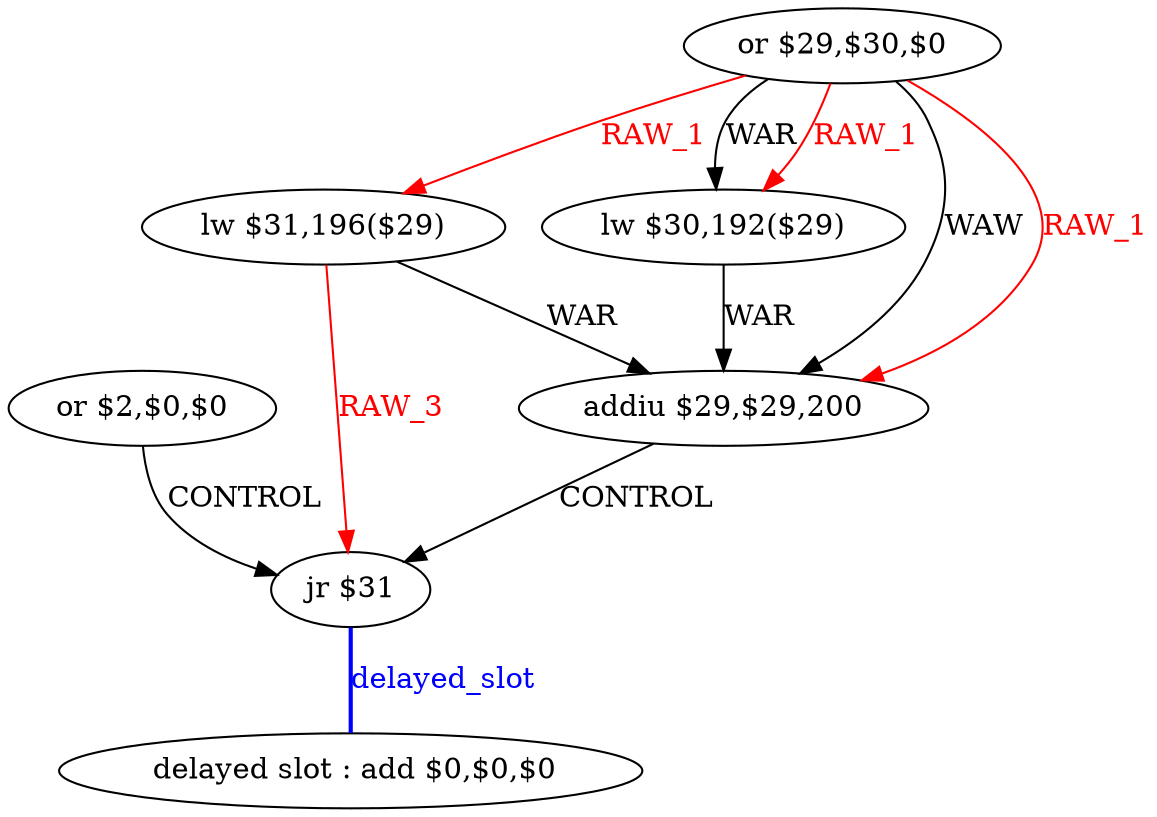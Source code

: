 digraph G1 {
node [shape = ellipse];
i6 [label = " delayed slot : add $0,$0,$0"] ;
i5 ->  i6 [style = bold, dir= none, fontcolor = blue, color = blue, label= "delayed_slot"];
i5 [label = "jr $31"] ;
i0 [label = "or $2,$0,$0"] ;
i0 ->  i5 [label= "CONTROL"];
i1 [label = "or $29,$30,$0"] ;
i1 ->  i2 [color = red, fontcolor = red, label= "RAW_1"];
i1 ->  i3 [label= "WAR"];
i1 ->  i3 [color = red, fontcolor = red, label= "RAW_1"];
i1 ->  i4 [label= "WAW"];
i1 ->  i4 [color = red, fontcolor = red, label= "RAW_1"];
i2 [label = "lw $31,196($29)"] ;
i2 ->  i4 [label= "WAR"];
i2 ->  i5 [color = red, fontcolor = red, label= "RAW_3"];
i4 [label = "addiu $29,$29,200"] ;
i4 ->  i5 [label= "CONTROL"];
i3 [label = "lw $30,192($29)"] ;
i3 ->  i4 [label= "WAR"];
}
